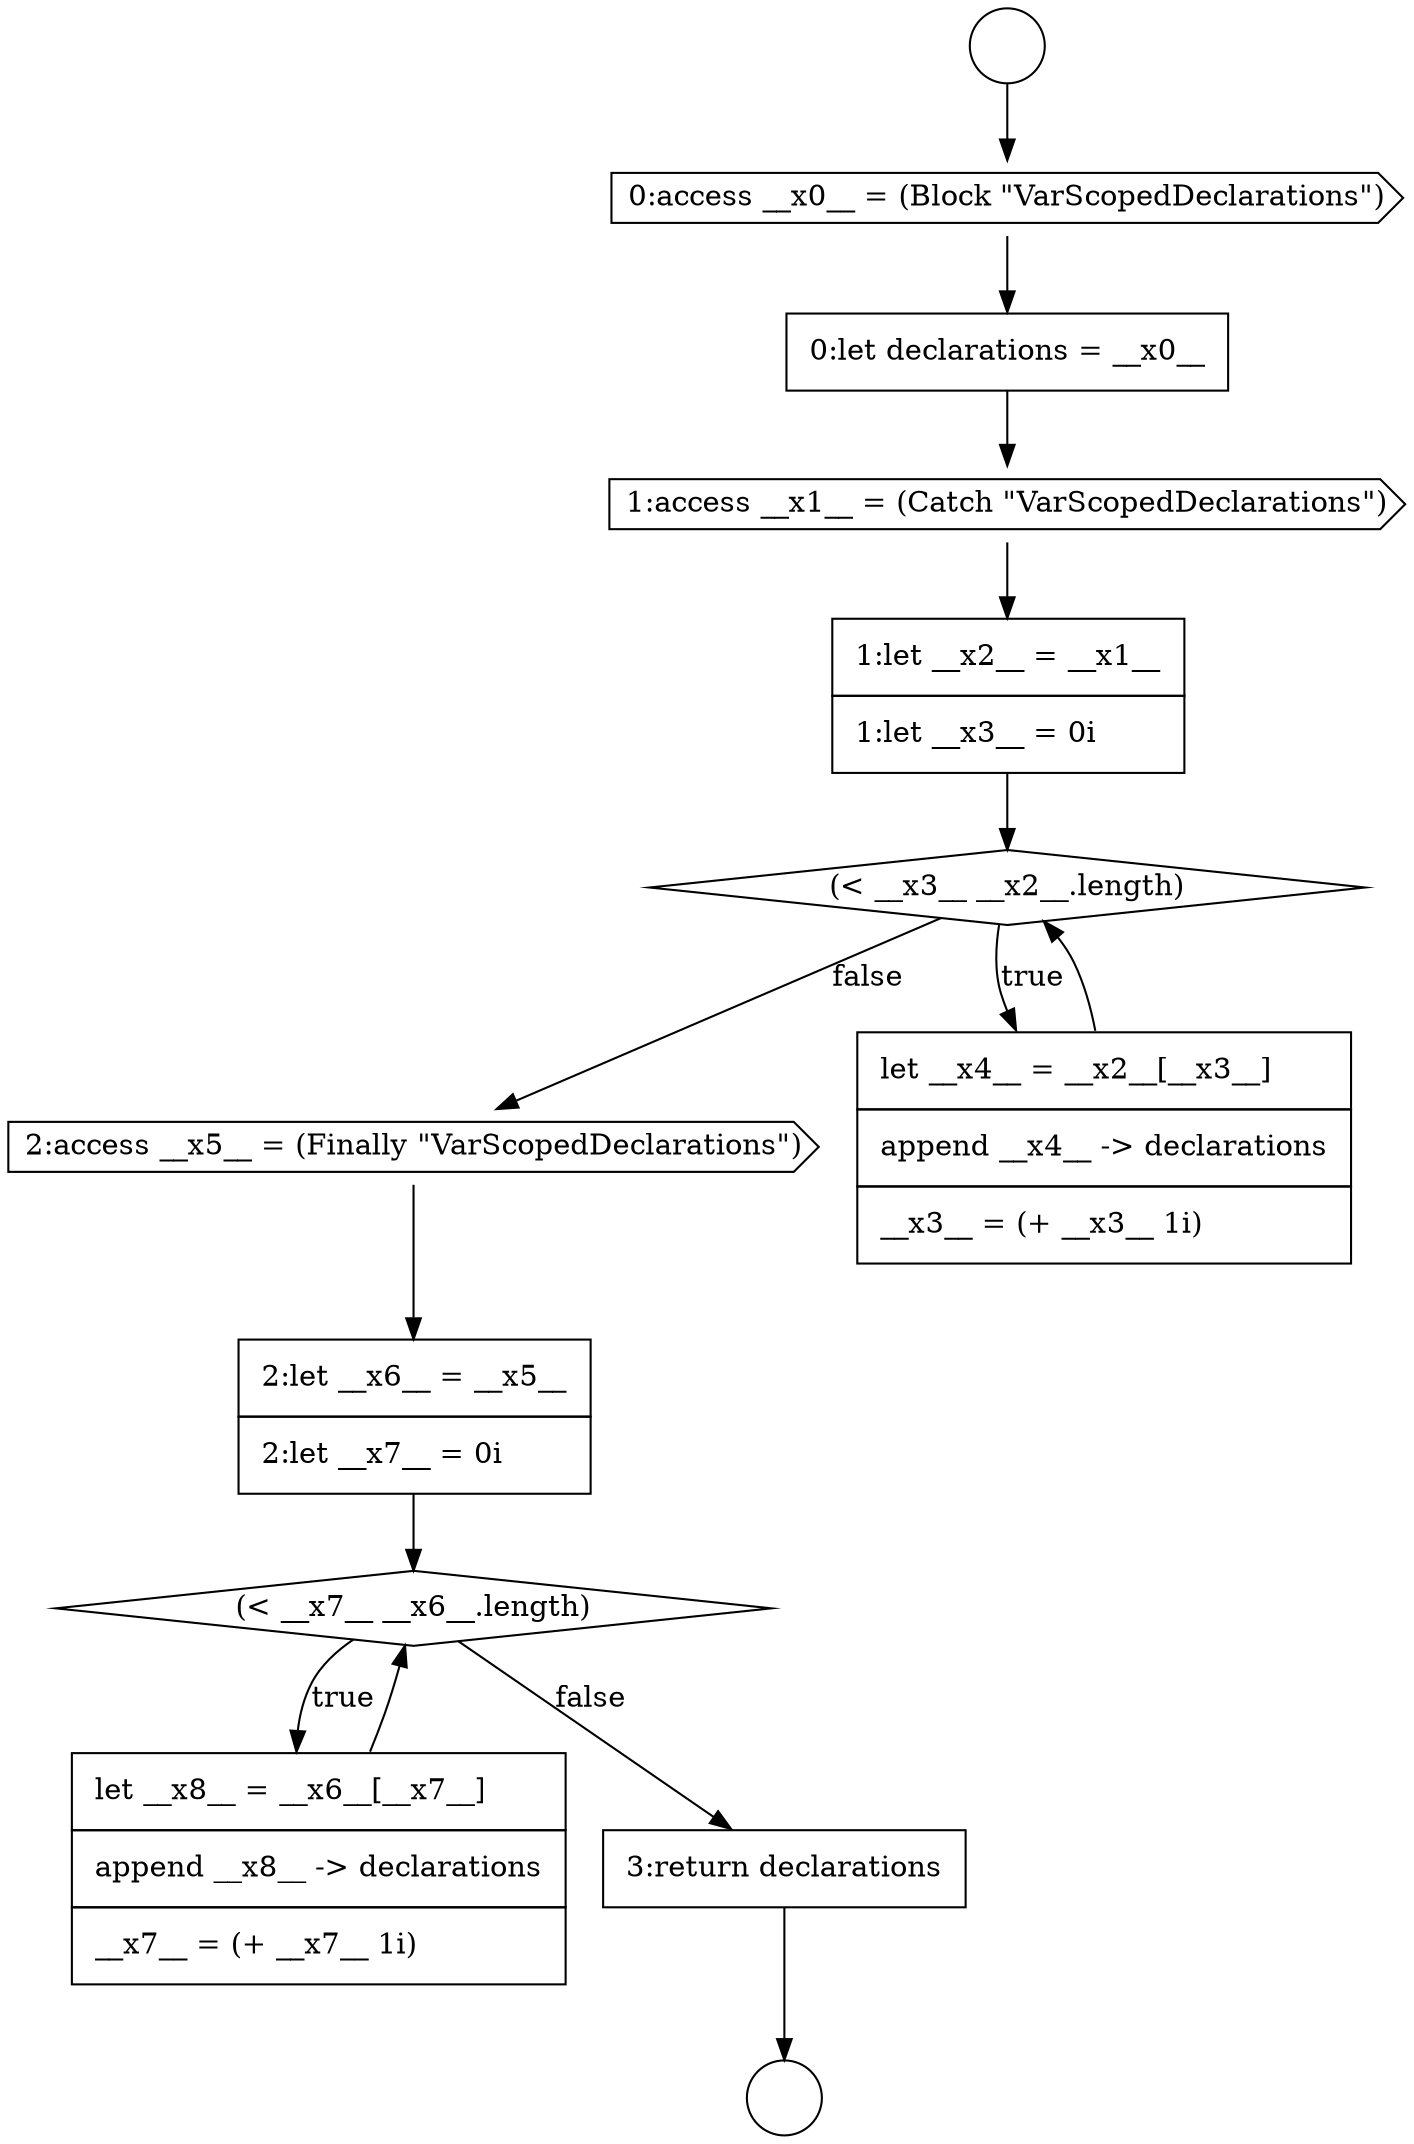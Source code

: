 digraph {
  node7524 [shape=none, margin=0, label=<<font color="black">
    <table border="0" cellborder="1" cellspacing="0" cellpadding="10">
      <tr><td align="left">3:return declarations</td></tr>
    </table>
  </font>> color="black" fillcolor="white" style=filled]
  node7518 [shape=diamond, label=<<font color="black">(&lt; __x3__ __x2__.length)</font>> color="black" fillcolor="white" style=filled]
  node7513 [shape=circle label=" " color="black" fillcolor="white" style=filled]
  node7523 [shape=none, margin=0, label=<<font color="black">
    <table border="0" cellborder="1" cellspacing="0" cellpadding="10">
      <tr><td align="left">let __x8__ = __x6__[__x7__]</td></tr>
      <tr><td align="left">append __x8__ -&gt; declarations</td></tr>
      <tr><td align="left">__x7__ = (+ __x7__ 1i)</td></tr>
    </table>
  </font>> color="black" fillcolor="white" style=filled]
  node7512 [shape=circle label=" " color="black" fillcolor="white" style=filled]
  node7522 [shape=diamond, label=<<font color="black">(&lt; __x7__ __x6__.length)</font>> color="black" fillcolor="white" style=filled]
  node7515 [shape=none, margin=0, label=<<font color="black">
    <table border="0" cellborder="1" cellspacing="0" cellpadding="10">
      <tr><td align="left">0:let declarations = __x0__</td></tr>
    </table>
  </font>> color="black" fillcolor="white" style=filled]
  node7520 [shape=cds, label=<<font color="black">2:access __x5__ = (Finally &quot;VarScopedDeclarations&quot;)</font>> color="black" fillcolor="white" style=filled]
  node7521 [shape=none, margin=0, label=<<font color="black">
    <table border="0" cellborder="1" cellspacing="0" cellpadding="10">
      <tr><td align="left">2:let __x6__ = __x5__</td></tr>
      <tr><td align="left">2:let __x7__ = 0i</td></tr>
    </table>
  </font>> color="black" fillcolor="white" style=filled]
  node7517 [shape=none, margin=0, label=<<font color="black">
    <table border="0" cellborder="1" cellspacing="0" cellpadding="10">
      <tr><td align="left">1:let __x2__ = __x1__</td></tr>
      <tr><td align="left">1:let __x3__ = 0i</td></tr>
    </table>
  </font>> color="black" fillcolor="white" style=filled]
  node7516 [shape=cds, label=<<font color="black">1:access __x1__ = (Catch &quot;VarScopedDeclarations&quot;)</font>> color="black" fillcolor="white" style=filled]
  node7519 [shape=none, margin=0, label=<<font color="black">
    <table border="0" cellborder="1" cellspacing="0" cellpadding="10">
      <tr><td align="left">let __x4__ = __x2__[__x3__]</td></tr>
      <tr><td align="left">append __x4__ -&gt; declarations</td></tr>
      <tr><td align="left">__x3__ = (+ __x3__ 1i)</td></tr>
    </table>
  </font>> color="black" fillcolor="white" style=filled]
  node7514 [shape=cds, label=<<font color="black">0:access __x0__ = (Block &quot;VarScopedDeclarations&quot;)</font>> color="black" fillcolor="white" style=filled]
  node7517 -> node7518 [ color="black"]
  node7512 -> node7514 [ color="black"]
  node7521 -> node7522 [ color="black"]
  node7523 -> node7522 [ color="black"]
  node7515 -> node7516 [ color="black"]
  node7520 -> node7521 [ color="black"]
  node7514 -> node7515 [ color="black"]
  node7524 -> node7513 [ color="black"]
  node7519 -> node7518 [ color="black"]
  node7516 -> node7517 [ color="black"]
  node7522 -> node7523 [label=<<font color="black">true</font>> color="black"]
  node7522 -> node7524 [label=<<font color="black">false</font>> color="black"]
  node7518 -> node7519 [label=<<font color="black">true</font>> color="black"]
  node7518 -> node7520 [label=<<font color="black">false</font>> color="black"]
}
